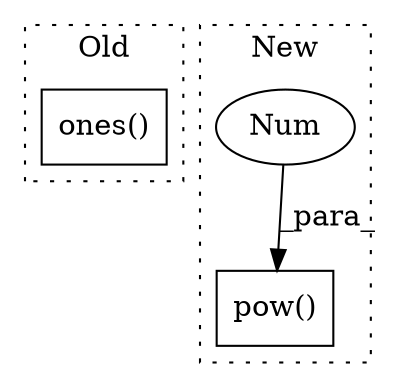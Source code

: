digraph G {
subgraph cluster0 {
1 [label="ones()" a="75" s="7516,7543" l="8,15" shape="box"];
label = "Old";
style="dotted";
}
subgraph cluster1 {
2 [label="pow()" a="75" s="8639,8651" l="8,1" shape="box"];
3 [label="Num" a="76" s="8647" l="4" shape="ellipse"];
label = "New";
style="dotted";
}
3 -> 2 [label="_para_"];
}